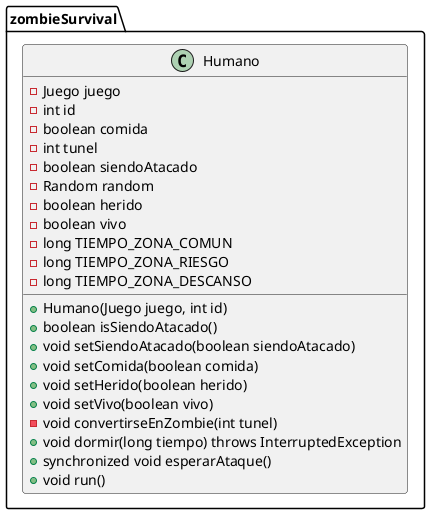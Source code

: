 @startuml

package zombieSurvival {
    class Humano{
            - Juego juego
            - int id
            - boolean comida
            - int tunel
            - boolean siendoAtacado
            - Random random
            - boolean herido
            - boolean vivo
            - long TIEMPO_ZONA_COMUN
            - long TIEMPO_ZONA_RIESGO
            - long TIEMPO_ZONA_DESCANSO

            + Humano(Juego juego, int id)
            + boolean isSiendoAtacado()
            + void setSiendoAtacado(boolean siendoAtacado)
            + void setComida(boolean comida)
            + void setHerido(boolean herido)
            + void setVivo(boolean vivo)
            - void convertirseEnZombie(int tunel)
            + void dormir(long tiempo) throws InterruptedException
            + synchronized void esperarAtaque()
            + void run()
        }
}

@enduml